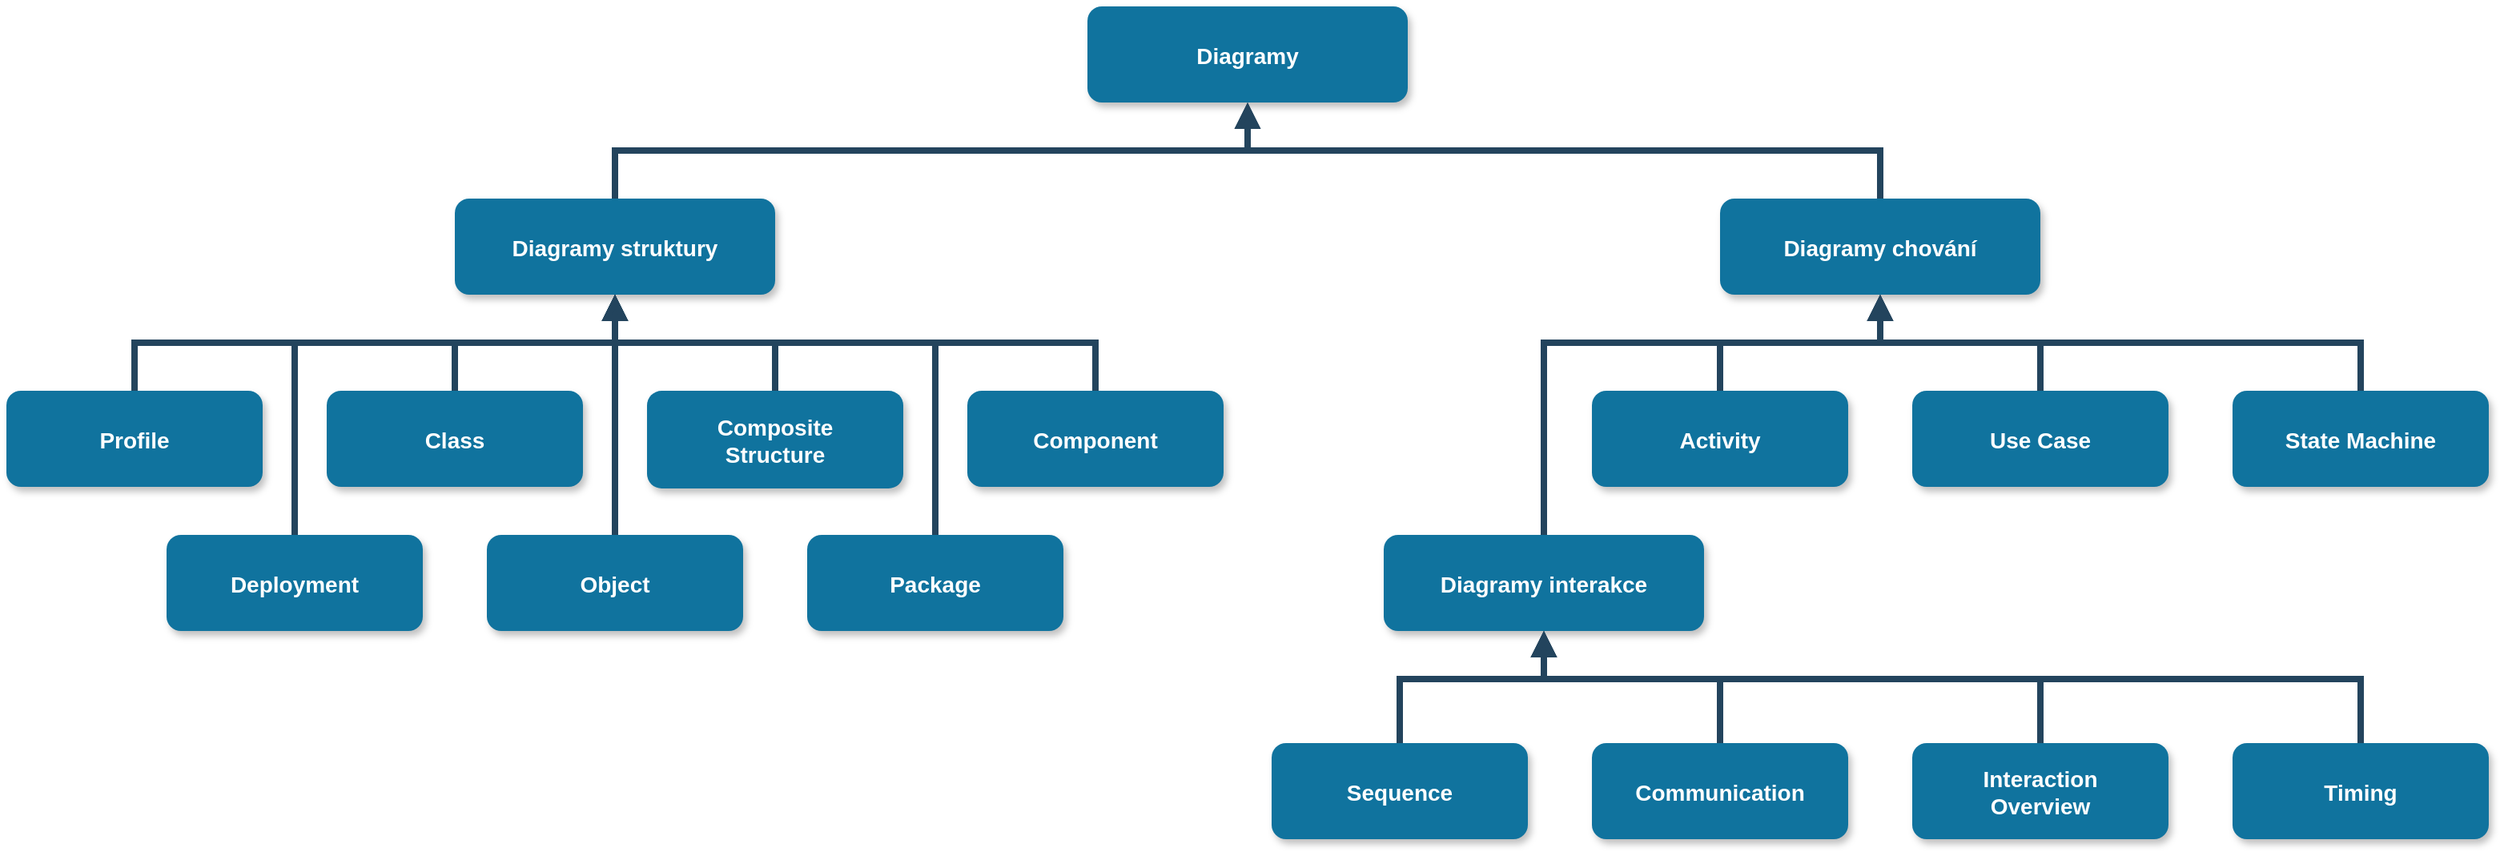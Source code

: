 <mxfile version="21.6.6" type="github">
  <diagram name="Page-1" id="97916047-d0de-89f5-080d-49f4d83e522f">
    <mxGraphModel dx="2390" dy="1263" grid="1" gridSize="10" guides="1" tooltips="1" connect="1" arrows="1" fold="1" page="1" pageScale="1.5" pageWidth="1169" pageHeight="827" background="none" math="0" shadow="0">
      <root>
        <mxCell id="0" />
        <mxCell id="1" parent="0" />
        <mxCell id="2" value="Diagramy" style="rounded=1;fillColor=#10739E;strokeColor=none;shadow=1;gradientColor=none;fontStyle=1;fontColor=#FFFFFF;fontSize=14;" parent="1" vertex="1">
          <mxGeometry x="777" y="190" width="200" height="60" as="geometry" />
        </mxCell>
        <mxCell id="3" value="Diagramy struktury" style="rounded=1;fillColor=#10739E;strokeColor=none;shadow=1;gradientColor=none;fontStyle=1;fontColor=#FFFFFF;fontSize=14;" parent="1" vertex="1">
          <mxGeometry x="382" y="310" width="200" height="60" as="geometry" />
        </mxCell>
        <mxCell id="5" value="Profile" style="rounded=1;fillColor=#10739E;strokeColor=none;shadow=1;gradientColor=none;fontStyle=1;fontColor=#FFFFFF;fontSize=14;" parent="1" vertex="1">
          <mxGeometry x="102" y="430" width="160" height="60" as="geometry" />
        </mxCell>
        <mxCell id="6" value="Diagramy chování" style="rounded=1;fillColor=#10739E;strokeColor=none;shadow=1;gradientColor=none;fontStyle=1;fontColor=#FFFFFF;fontSize=14;" parent="1" vertex="1">
          <mxGeometry x="1172" y="310" width="200" height="60" as="geometry" />
        </mxCell>
        <mxCell id="8" value="Class" style="rounded=1;fillColor=#10739E;strokeColor=none;shadow=1;gradientColor=none;fontStyle=1;fontColor=#FFFFFF;fontSize=14;" parent="1" vertex="1">
          <mxGeometry x="302" y="430" width="160" height="60" as="geometry" />
        </mxCell>
        <mxCell id="29" value="" style="edgeStyle=elbowEdgeStyle;elbow=vertical;strokeWidth=4;endArrow=none;endFill=0;fontStyle=1;strokeColor=#23445D;startArrow=block;startFill=1;rounded=0;" parent="1" source="2" target="3" edge="1">
          <mxGeometry x="22" y="165.5" width="100" height="100" as="geometry">
            <mxPoint x="-6" y="365.5" as="sourcePoint" />
            <mxPoint x="94" y="265.5" as="targetPoint" />
          </mxGeometry>
        </mxCell>
        <mxCell id="Kt87ofxyHbjbI0RbkyQz-56" value="" style="edgeStyle=elbowEdgeStyle;elbow=vertical;strokeWidth=4;endArrow=none;endFill=0;fontStyle=1;strokeColor=#23445D;startArrow=block;startFill=1;entryX=0.5;entryY=0;entryDx=0;entryDy=0;rounded=0;" edge="1" parent="1" source="2" target="6">
          <mxGeometry x="22" y="165.5" width="100" height="100" as="geometry">
            <mxPoint x="752" y="370" as="sourcePoint" />
            <mxPoint x="582" y="456" as="targetPoint" />
          </mxGeometry>
        </mxCell>
        <mxCell id="Kt87ofxyHbjbI0RbkyQz-59" value="Composite&#xa;Structure" style="rounded=1;fillColor=#10739E;strokeColor=none;shadow=1;gradientColor=none;fontStyle=1;fontColor=#FFFFFF;fontSize=14;" vertex="1" parent="1">
          <mxGeometry x="502" y="430" width="160" height="61" as="geometry" />
        </mxCell>
        <mxCell id="Kt87ofxyHbjbI0RbkyQz-60" value="Component" style="rounded=1;fillColor=#10739E;strokeColor=none;shadow=1;gradientColor=none;fontStyle=1;fontColor=#FFFFFF;fontSize=14;" vertex="1" parent="1">
          <mxGeometry x="702" y="430" width="160" height="60" as="geometry" />
        </mxCell>
        <mxCell id="Kt87ofxyHbjbI0RbkyQz-61" value="Deployment" style="rounded=1;fillColor=#10739E;strokeColor=none;shadow=1;gradientColor=none;fontStyle=1;fontColor=#FFFFFF;fontSize=14;" vertex="1" parent="1">
          <mxGeometry x="202" y="520" width="160" height="60" as="geometry" />
        </mxCell>
        <mxCell id="Kt87ofxyHbjbI0RbkyQz-62" value="Object" style="rounded=1;fillColor=#10739E;strokeColor=none;shadow=1;gradientColor=none;fontStyle=1;fontColor=#FFFFFF;fontSize=14;" vertex="1" parent="1">
          <mxGeometry x="402" y="520" width="160" height="60" as="geometry" />
        </mxCell>
        <mxCell id="Kt87ofxyHbjbI0RbkyQz-63" value="Package" style="rounded=1;fillColor=#10739E;strokeColor=none;shadow=1;gradientColor=none;fontStyle=1;fontColor=#FFFFFF;fontSize=14;" vertex="1" parent="1">
          <mxGeometry x="602" y="520" width="160" height="60" as="geometry" />
        </mxCell>
        <mxCell id="Kt87ofxyHbjbI0RbkyQz-64" value="" style="edgeStyle=elbowEdgeStyle;elbow=vertical;strokeWidth=4;endArrow=none;endFill=0;fontStyle=1;strokeColor=#23445D;startArrow=block;startFill=1;entryX=0.5;entryY=0;entryDx=0;entryDy=0;exitX=0.5;exitY=1;exitDx=0;exitDy=0;rounded=0;" edge="1" parent="1" source="3" target="5">
          <mxGeometry x="22" y="165.5" width="100" height="100" as="geometry">
            <mxPoint x="859" y="260" as="sourcePoint" />
            <mxPoint x="492" y="320" as="targetPoint" />
            <Array as="points">
              <mxPoint x="292" y="400" />
            </Array>
          </mxGeometry>
        </mxCell>
        <mxCell id="Kt87ofxyHbjbI0RbkyQz-65" value="" style="edgeStyle=elbowEdgeStyle;elbow=vertical;strokeWidth=4;endArrow=none;endFill=0;fontStyle=1;strokeColor=#23445D;startArrow=block;startFill=1;exitX=0.5;exitY=1;exitDx=0;exitDy=0;rounded=0;entryX=0.5;entryY=0;entryDx=0;entryDy=0;" edge="1" parent="1" source="3" target="8">
          <mxGeometry x="22" y="165.5" width="100" height="100" as="geometry">
            <mxPoint x="492" y="380" as="sourcePoint" />
            <mxPoint x="112" y="430" as="targetPoint" />
            <Array as="points">
              <mxPoint x="412" y="400" />
            </Array>
          </mxGeometry>
        </mxCell>
        <mxCell id="Kt87ofxyHbjbI0RbkyQz-67" value="" style="edgeStyle=elbowEdgeStyle;elbow=vertical;strokeWidth=4;endArrow=none;endFill=0;fontStyle=1;strokeColor=#23445D;startArrow=block;startFill=1;exitX=0.5;exitY=1;exitDx=0;exitDy=0;entryX=0.5;entryY=0;entryDx=0;entryDy=0;rounded=0;" edge="1" parent="1" source="3" target="Kt87ofxyHbjbI0RbkyQz-62">
          <mxGeometry x="22" y="165.5" width="100" height="100" as="geometry">
            <mxPoint x="502" y="390" as="sourcePoint" />
            <mxPoint x="372" y="440" as="targetPoint" />
          </mxGeometry>
        </mxCell>
        <mxCell id="Kt87ofxyHbjbI0RbkyQz-68" value="" style="edgeStyle=elbowEdgeStyle;elbow=vertical;strokeWidth=4;endArrow=none;endFill=0;fontStyle=1;strokeColor=#23445D;startArrow=block;startFill=1;exitX=0.5;exitY=1;exitDx=0;exitDy=0;entryX=0.5;entryY=0;entryDx=0;entryDy=0;rounded=0;" edge="1" parent="1" source="3" target="Kt87ofxyHbjbI0RbkyQz-59">
          <mxGeometry x="22" y="165.5" width="100" height="100" as="geometry">
            <mxPoint x="512" y="400" as="sourcePoint" />
            <mxPoint x="382" y="450" as="targetPoint" />
            <Array as="points">
              <mxPoint x="542" y="400" />
            </Array>
          </mxGeometry>
        </mxCell>
        <mxCell id="Kt87ofxyHbjbI0RbkyQz-69" value="" style="edgeStyle=elbowEdgeStyle;elbow=vertical;strokeWidth=4;endArrow=none;endFill=0;fontStyle=1;strokeColor=#23445D;startArrow=block;startFill=1;exitX=0.5;exitY=1;exitDx=0;exitDy=0;entryX=0.5;entryY=0;entryDx=0;entryDy=0;spacing=2;fontSize=11;startSize=0;endSize=0;jumpSize=0;rounded=0;" edge="1" parent="1" source="3" target="Kt87ofxyHbjbI0RbkyQz-63">
          <mxGeometry x="22" y="165.5" width="100" height="100" as="geometry">
            <mxPoint x="522" y="410" as="sourcePoint" />
            <mxPoint x="392" y="460" as="targetPoint" />
            <Array as="points">
              <mxPoint x="602" y="400" />
            </Array>
          </mxGeometry>
        </mxCell>
        <mxCell id="Kt87ofxyHbjbI0RbkyQz-70" value="" style="edgeStyle=elbowEdgeStyle;elbow=vertical;strokeWidth=4;endArrow=none;endFill=0;fontStyle=1;strokeColor=#23445D;startArrow=block;startFill=1;exitX=0.5;exitY=1;exitDx=0;exitDy=0;entryX=0.5;entryY=0;entryDx=0;entryDy=0;rounded=0;jumpStyle=none;jumpSize=0;" edge="1" parent="1" source="3" target="Kt87ofxyHbjbI0RbkyQz-60">
          <mxGeometry x="22" y="165.5" width="100" height="100" as="geometry">
            <mxPoint x="532" y="420" as="sourcePoint" />
            <mxPoint x="402" y="470" as="targetPoint" />
            <Array as="points">
              <mxPoint x="672" y="400" />
            </Array>
          </mxGeometry>
        </mxCell>
        <mxCell id="Kt87ofxyHbjbI0RbkyQz-71" value="" style="edgeStyle=elbowEdgeStyle;elbow=vertical;strokeWidth=4;endArrow=none;endFill=0;fontStyle=1;strokeColor=#23445D;startArrow=block;startFill=1;entryX=0.5;entryY=0;entryDx=0;entryDy=0;exitX=0.5;exitY=1;exitDx=0;exitDy=0;rounded=0;jumpSize=0;" edge="1" parent="1" source="3" target="Kt87ofxyHbjbI0RbkyQz-61">
          <mxGeometry x="22" y="165.5" width="100" height="100" as="geometry">
            <mxPoint x="492" y="380" as="sourcePoint" />
            <mxPoint x="112" y="430" as="targetPoint" />
            <Array as="points">
              <mxPoint x="352" y="400" />
            </Array>
          </mxGeometry>
        </mxCell>
        <mxCell id="Kt87ofxyHbjbI0RbkyQz-72" value="Activity" style="rounded=1;fillColor=#10739E;strokeColor=none;shadow=1;gradientColor=none;fontStyle=1;fontColor=#FFFFFF;fontSize=14;" vertex="1" parent="1">
          <mxGeometry x="1092" y="430" width="160" height="60" as="geometry" />
        </mxCell>
        <mxCell id="Kt87ofxyHbjbI0RbkyQz-73" value="Use Case" style="rounded=1;fillColor=#10739E;strokeColor=none;shadow=1;gradientColor=none;fontStyle=1;fontColor=#FFFFFF;fontSize=14;" vertex="1" parent="1">
          <mxGeometry x="1292" y="430" width="160" height="60" as="geometry" />
        </mxCell>
        <mxCell id="Kt87ofxyHbjbI0RbkyQz-74" value="State Machine" style="rounded=1;fillColor=#10739E;strokeColor=none;shadow=1;gradientColor=none;fontStyle=1;fontColor=#FFFFFF;fontSize=14;" vertex="1" parent="1">
          <mxGeometry x="1492" y="430" width="160" height="60" as="geometry" />
        </mxCell>
        <mxCell id="Kt87ofxyHbjbI0RbkyQz-75" value="Diagramy interakce" style="rounded=1;fillColor=#10739E;strokeColor=none;shadow=1;gradientColor=none;fontStyle=1;fontColor=#FFFFFF;fontSize=14;" vertex="1" parent="1">
          <mxGeometry x="962" y="520" width="200" height="60" as="geometry" />
        </mxCell>
        <mxCell id="Kt87ofxyHbjbI0RbkyQz-76" value="" style="edgeStyle=elbowEdgeStyle;elbow=vertical;strokeWidth=4;endArrow=none;endFill=0;fontStyle=1;strokeColor=#23445D;startArrow=block;startFill=1;exitX=0.5;exitY=1;exitDx=0;exitDy=0;entryX=0.5;entryY=0;entryDx=0;entryDy=0;rounded=0;jumpStyle=none;jumpSize=0;" edge="1" parent="1" source="6" target="Kt87ofxyHbjbI0RbkyQz-72">
          <mxGeometry x="22" y="165.5" width="100" height="100" as="geometry">
            <mxPoint x="492" y="380" as="sourcePoint" />
            <mxPoint x="792" y="440" as="targetPoint" />
            <Array as="points">
              <mxPoint x="1252" y="400" />
            </Array>
          </mxGeometry>
        </mxCell>
        <mxCell id="Kt87ofxyHbjbI0RbkyQz-77" value="" style="edgeStyle=elbowEdgeStyle;elbow=vertical;strokeWidth=4;endArrow=none;endFill=0;fontStyle=1;strokeColor=#23445D;startArrow=block;startFill=1;rounded=0;jumpStyle=none;jumpSize=0;entryX=0.5;entryY=0;entryDx=0;entryDy=0;" edge="1" parent="1" target="Kt87ofxyHbjbI0RbkyQz-73">
          <mxGeometry x="22" y="165.5" width="100" height="100" as="geometry">
            <mxPoint x="1272" y="370" as="sourcePoint" />
            <mxPoint x="1182" y="440" as="targetPoint" />
            <Array as="points">
              <mxPoint x="1322" y="400" />
            </Array>
          </mxGeometry>
        </mxCell>
        <mxCell id="Kt87ofxyHbjbI0RbkyQz-78" value="" style="edgeStyle=elbowEdgeStyle;elbow=vertical;strokeWidth=4;endArrow=none;endFill=0;fontStyle=1;strokeColor=#23445D;startArrow=block;startFill=1;rounded=0;jumpStyle=none;jumpSize=0;exitX=0.5;exitY=1;exitDx=0;exitDy=0;" edge="1" parent="1" source="6" target="Kt87ofxyHbjbI0RbkyQz-74">
          <mxGeometry x="22" y="165.5" width="100" height="100" as="geometry">
            <mxPoint x="1282" y="380" as="sourcePoint" />
            <mxPoint x="1382" y="440" as="targetPoint" />
            <Array as="points">
              <mxPoint x="1422" y="400" />
            </Array>
          </mxGeometry>
        </mxCell>
        <mxCell id="Kt87ofxyHbjbI0RbkyQz-79" value="" style="edgeStyle=elbowEdgeStyle;elbow=vertical;strokeWidth=4;endArrow=none;endFill=0;fontStyle=1;strokeColor=#23445D;startArrow=block;startFill=1;rounded=0;jumpStyle=none;jumpSize=0;exitX=0.5;exitY=1;exitDx=0;exitDy=0;entryX=0.5;entryY=0;entryDx=0;entryDy=0;" edge="1" parent="1" source="6" target="Kt87ofxyHbjbI0RbkyQz-75">
          <mxGeometry x="22" y="165.5" width="100" height="100" as="geometry">
            <mxPoint x="1282" y="380" as="sourcePoint" />
            <mxPoint x="1582" y="440" as="targetPoint" />
            <Array as="points">
              <mxPoint x="1062" y="400" />
            </Array>
          </mxGeometry>
        </mxCell>
        <mxCell id="Kt87ofxyHbjbI0RbkyQz-80" value="Sequence" style="rounded=1;fillColor=#10739E;strokeColor=none;shadow=1;gradientColor=none;fontStyle=1;fontColor=#FFFFFF;fontSize=14;" vertex="1" parent="1">
          <mxGeometry x="892" y="650" width="160" height="60" as="geometry" />
        </mxCell>
        <mxCell id="Kt87ofxyHbjbI0RbkyQz-81" value="Communication" style="rounded=1;fillColor=#10739E;strokeColor=none;shadow=1;gradientColor=none;fontStyle=1;fontColor=#FFFFFF;fontSize=14;" vertex="1" parent="1">
          <mxGeometry x="1092" y="650" width="160" height="60" as="geometry" />
        </mxCell>
        <mxCell id="Kt87ofxyHbjbI0RbkyQz-82" value="Interaction&#xa;Overview" style="rounded=1;fillColor=#10739E;strokeColor=none;shadow=1;gradientColor=none;fontStyle=1;fontColor=#FFFFFF;fontSize=14;" vertex="1" parent="1">
          <mxGeometry x="1292" y="650" width="160" height="60" as="geometry" />
        </mxCell>
        <mxCell id="Kt87ofxyHbjbI0RbkyQz-83" value="Timing" style="rounded=1;fillColor=#10739E;strokeColor=none;shadow=1;gradientColor=none;fontStyle=1;fontColor=#FFFFFF;fontSize=14;" vertex="1" parent="1">
          <mxGeometry x="1492" y="650" width="160" height="60" as="geometry" />
        </mxCell>
        <mxCell id="Kt87ofxyHbjbI0RbkyQz-84" value="" style="edgeStyle=elbowEdgeStyle;elbow=vertical;strokeWidth=4;endArrow=none;endFill=0;fontStyle=1;strokeColor=#23445D;startArrow=block;startFill=1;rounded=0;jumpStyle=none;jumpSize=0;exitX=0.5;exitY=1;exitDx=0;exitDy=0;entryX=0.5;entryY=0;entryDx=0;entryDy=0;" edge="1" parent="1" source="Kt87ofxyHbjbI0RbkyQz-75" target="Kt87ofxyHbjbI0RbkyQz-80">
          <mxGeometry x="22" y="165.5" width="100" height="100" as="geometry">
            <mxPoint x="1282" y="380" as="sourcePoint" />
            <mxPoint x="1072" y="530" as="targetPoint" />
            <Array as="points">
              <mxPoint x="1022" y="610" />
            </Array>
          </mxGeometry>
        </mxCell>
        <mxCell id="Kt87ofxyHbjbI0RbkyQz-85" value="" style="edgeStyle=elbowEdgeStyle;elbow=vertical;strokeWidth=4;endArrow=none;endFill=0;fontStyle=1;strokeColor=#23445D;startArrow=block;startFill=1;rounded=0;jumpStyle=none;jumpSize=0;exitX=0.5;exitY=1;exitDx=0;exitDy=0;entryX=0.5;entryY=0;entryDx=0;entryDy=0;" edge="1" parent="1" source="Kt87ofxyHbjbI0RbkyQz-75" target="Kt87ofxyHbjbI0RbkyQz-81">
          <mxGeometry x="22" y="165.5" width="100" height="100" as="geometry">
            <mxPoint x="1072" y="590" as="sourcePoint" />
            <mxPoint x="982" y="650" as="targetPoint" />
            <Array as="points">
              <mxPoint x="1112" y="610" />
            </Array>
          </mxGeometry>
        </mxCell>
        <mxCell id="Kt87ofxyHbjbI0RbkyQz-86" value="" style="edgeStyle=elbowEdgeStyle;elbow=vertical;strokeWidth=4;endArrow=none;endFill=0;fontStyle=1;strokeColor=#23445D;startArrow=block;startFill=1;rounded=0;jumpStyle=none;jumpSize=0;exitX=0.5;exitY=1;exitDx=0;exitDy=0;entryX=0.5;entryY=0;entryDx=0;entryDy=0;" edge="1" parent="1" source="Kt87ofxyHbjbI0RbkyQz-75" target="Kt87ofxyHbjbI0RbkyQz-82">
          <mxGeometry x="22" y="165.5" width="100" height="100" as="geometry">
            <mxPoint x="1082" y="600" as="sourcePoint" />
            <mxPoint x="992" y="660" as="targetPoint" />
            <Array as="points">
              <mxPoint x="1212" y="610" />
            </Array>
          </mxGeometry>
        </mxCell>
        <mxCell id="Kt87ofxyHbjbI0RbkyQz-87" value="" style="edgeStyle=elbowEdgeStyle;elbow=vertical;strokeWidth=4;endArrow=none;endFill=0;fontStyle=1;strokeColor=#23445D;startArrow=block;startFill=1;rounded=0;jumpStyle=none;jumpSize=0;exitX=0.5;exitY=1;exitDx=0;exitDy=0;entryX=0.5;entryY=0;entryDx=0;entryDy=0;" edge="1" parent="1" source="Kt87ofxyHbjbI0RbkyQz-75" target="Kt87ofxyHbjbI0RbkyQz-83">
          <mxGeometry x="22" y="165.5" width="100" height="100" as="geometry">
            <mxPoint x="1092" y="610" as="sourcePoint" />
            <mxPoint x="1002" y="670" as="targetPoint" />
            <Array as="points">
              <mxPoint x="1062" y="610" />
            </Array>
          </mxGeometry>
        </mxCell>
      </root>
    </mxGraphModel>
  </diagram>
</mxfile>
